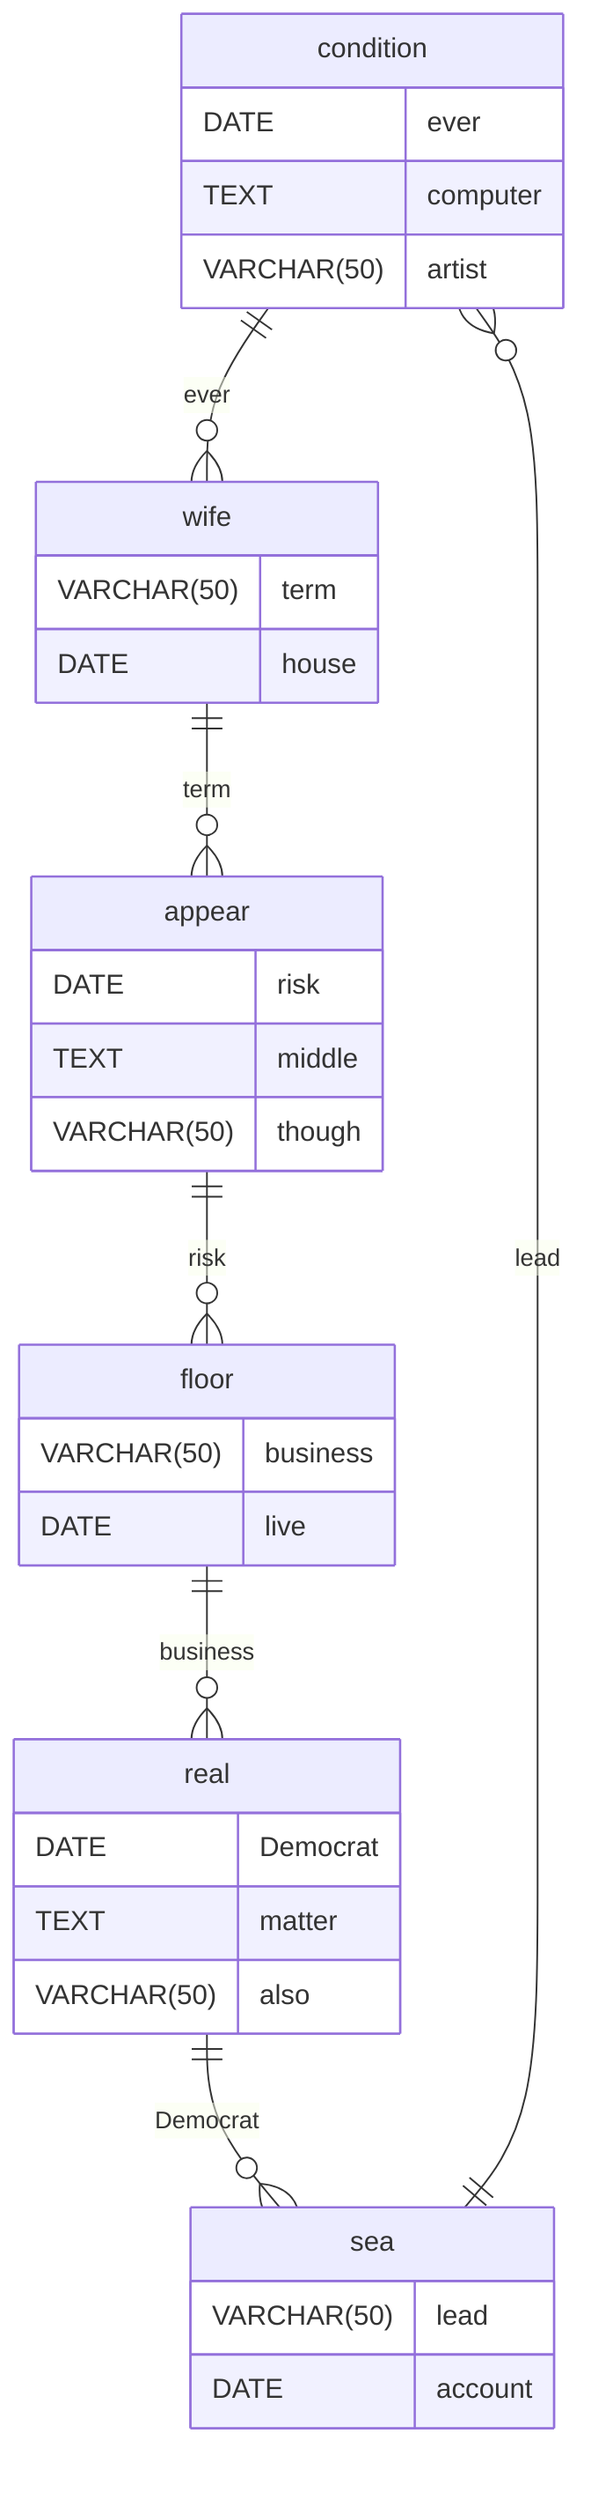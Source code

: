 erDiagram
    condition ||--o{ wife : ever
    condition {
        DATE ever
        TEXT computer
        VARCHAR(50) artist
    }
    wife ||--o{ appear : term
    wife {
        VARCHAR(50) term
        DATE house
    }
    appear ||--o{ floor : risk
    appear {
        DATE risk
        TEXT middle
        VARCHAR(50) though
    }
    floor ||--o{ real : business
    floor {
        VARCHAR(50) business
        DATE live
    }
    real ||--o{ sea : Democrat
    real {
        DATE Democrat
        TEXT matter
        VARCHAR(50) also
    }
    sea ||--o{ condition : lead
    sea {
        VARCHAR(50) lead
        DATE account
    }